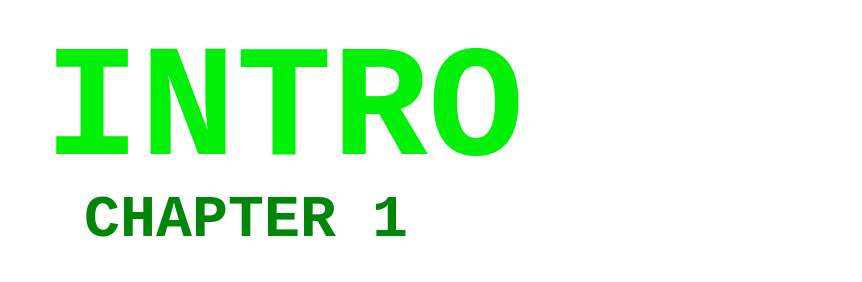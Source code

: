 <mxfile version="24.5.3" type="device">
  <diagram name="Page-1" id="bXB1TlRVmh4tXXcqfVWb">
    <mxGraphModel dx="627" dy="386" grid="1" gridSize="10" guides="1" tooltips="1" connect="1" arrows="1" fold="1" page="1" pageScale="1" pageWidth="1169" pageHeight="827" math="0" shadow="0">
      <root>
        <mxCell id="0" />
        <mxCell id="1" parent="0" />
        <mxCell id="4jaimjrkmNb17FsZ9HsX-2" value="" style="rounded=0;whiteSpace=wrap;html=1;fillColor=none;strokeColor=none;" parent="1" vertex="1">
          <mxGeometry x="340" y="300" width="430" height="140" as="geometry" />
        </mxCell>
        <mxCell id="Heeshr9j2n27mW7Kai5F-1" value="INTRO" style="text;html=1;align=left;verticalAlign=middle;whiteSpace=wrap;rounded=0;fontSize=80;fontFamily=Courier New;fontStyle=1;fontColor=#00F008;" vertex="1" parent="1">
          <mxGeometry x="360" y="320" width="390" height="70" as="geometry" />
        </mxCell>
        <mxCell id="Heeshr9j2n27mW7Kai5F-3" value="&lt;font style=&quot;font-size: 30px;&quot;&gt;CHAPTER 1&lt;/font&gt;" style="text;html=1;align=left;verticalAlign=middle;whiteSpace=wrap;rounded=0;fontSize=30;fontFamily=Courier New;fontStyle=1;fontColor=#008709;" vertex="1" parent="1">
          <mxGeometry x="380" y="390" width="390" height="37" as="geometry" />
        </mxCell>
      </root>
    </mxGraphModel>
  </diagram>
</mxfile>
